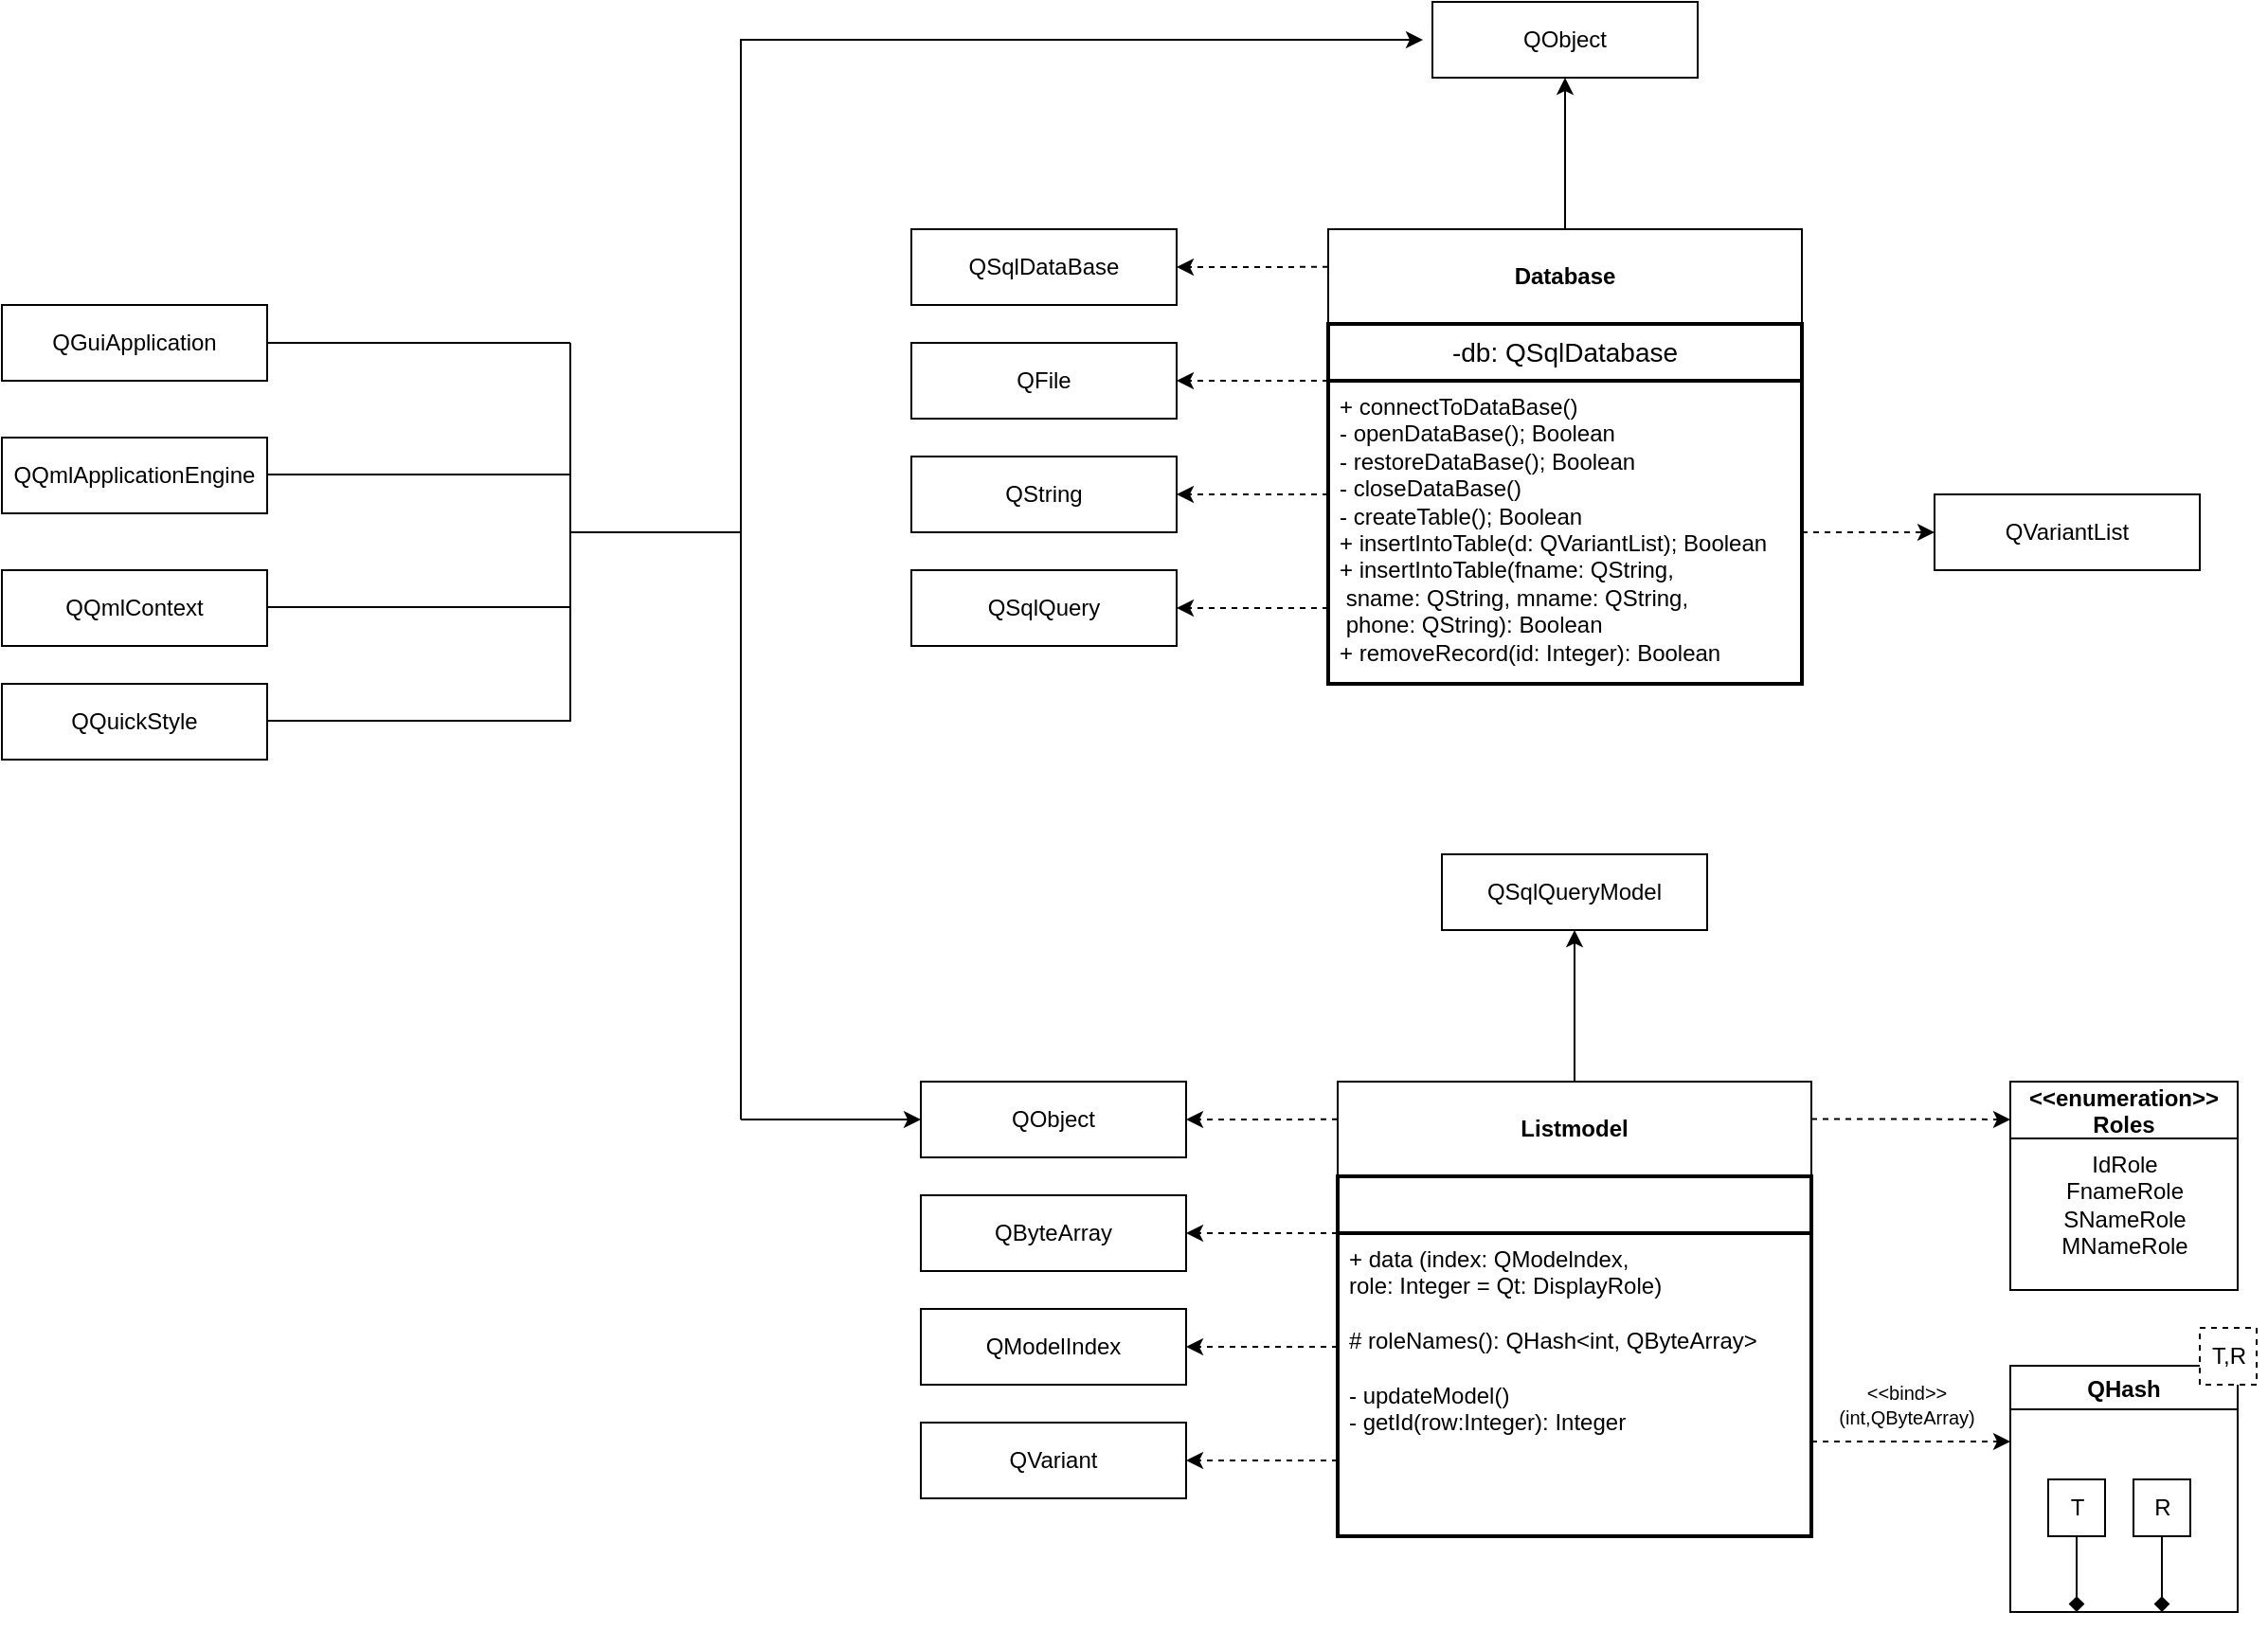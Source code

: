 <mxfile version="24.7.17">
  <diagram name="Page-1" id="a9B3DJH5q05Wo2-UygEk">
    <mxGraphModel dx="2284" dy="836" grid="1" gridSize="10" guides="1" tooltips="1" connect="1" arrows="1" fold="1" page="1" pageScale="1" pageWidth="850" pageHeight="1100" math="0" shadow="0">
      <root>
        <mxCell id="0" />
        <mxCell id="1" parent="0" />
        <mxCell id="9uFz5dSEcxoy_Nbv13IU-5" value="Database" style="swimlane;whiteSpace=wrap;html=1;startSize=50;" parent="1" vertex="1">
          <mxGeometry x="240" y="280" width="250" height="240" as="geometry" />
        </mxCell>
        <mxCell id="9uFz5dSEcxoy_Nbv13IU-6" value="-db: QSqlDatabase" style="swimlane;childLayout=stackLayout;horizontal=1;startSize=30;horizontalStack=0;rounded=1;fontSize=14;fontStyle=0;strokeWidth=2;resizeParent=0;resizeLast=1;shadow=0;dashed=0;align=center;arcSize=0;whiteSpace=wrap;html=1;" parent="9uFz5dSEcxoy_Nbv13IU-5" vertex="1">
          <mxGeometry y="50" width="250" height="190" as="geometry" />
        </mxCell>
        <mxCell id="9uFz5dSEcxoy_Nbv13IU-7" value="+ connectToDataBase()&lt;br&gt;- openDataBase(); Boolean&lt;br&gt;- restoreDataBase(); Boolean&lt;div&gt;- closeDataBase()&lt;/div&gt;&lt;div&gt;- createTable(); Boolean&lt;/div&gt;&lt;div&gt;+ insertIntoTable(d: QVariantList); Boolean&lt;/div&gt;&lt;div&gt;+ insertIntoTable(fname: QString,&amp;nbsp;&lt;/div&gt;&lt;div&gt;&amp;nbsp;sname: QString, mname: QString,&lt;/div&gt;&lt;div&gt;&amp;nbsp;phone: QString): Boolean&lt;/div&gt;&lt;div&gt;+ removeRecord(id: Integer): Boolean&lt;/div&gt;" style="align=left;strokeColor=none;fillColor=none;spacingLeft=4;fontSize=12;verticalAlign=top;resizable=0;rotatable=0;part=1;html=1;" parent="9uFz5dSEcxoy_Nbv13IU-6" vertex="1">
          <mxGeometry y="30" width="250" height="160" as="geometry" />
        </mxCell>
        <mxCell id="9uFz5dSEcxoy_Nbv13IU-11" value="QObject" style="rounded=0;whiteSpace=wrap;html=1;" parent="1" vertex="1">
          <mxGeometry x="295" y="160" width="140" height="40" as="geometry" />
        </mxCell>
        <mxCell id="9uFz5dSEcxoy_Nbv13IU-12" style="edgeStyle=orthogonalEdgeStyle;rounded=0;orthogonalLoop=1;jettySize=auto;html=1;" parent="1" edge="1">
          <mxGeometry relative="1" as="geometry">
            <mxPoint x="365" y="200" as="targetPoint" />
            <mxPoint x="365" y="280" as="sourcePoint" />
          </mxGeometry>
        </mxCell>
        <mxCell id="9uFz5dSEcxoy_Nbv13IU-13" value="" style="endArrow=classic;html=1;rounded=0;exitX=0;exitY=0.083;exitDx=0;exitDy=0;exitPerimeter=0;dashed=1;" parent="1" source="9uFz5dSEcxoy_Nbv13IU-5" edge="1">
          <mxGeometry width="50" height="50" relative="1" as="geometry">
            <mxPoint x="238" y="300" as="sourcePoint" />
            <mxPoint x="160" y="300" as="targetPoint" />
          </mxGeometry>
        </mxCell>
        <mxCell id="9uFz5dSEcxoy_Nbv13IU-14" value="QSqlDataBase" style="rounded=0;whiteSpace=wrap;html=1;" parent="1" vertex="1">
          <mxGeometry x="20" y="280" width="140" height="40" as="geometry" />
        </mxCell>
        <mxCell id="9uFz5dSEcxoy_Nbv13IU-15" value="" style="endArrow=classic;html=1;rounded=0;exitX=0;exitY=0.083;exitDx=0;exitDy=0;exitPerimeter=0;dashed=1;" parent="1" edge="1">
          <mxGeometry width="50" height="50" relative="1" as="geometry">
            <mxPoint x="240" y="360" as="sourcePoint" />
            <mxPoint x="160" y="360" as="targetPoint" />
          </mxGeometry>
        </mxCell>
        <mxCell id="9uFz5dSEcxoy_Nbv13IU-16" value="QFile" style="rounded=0;whiteSpace=wrap;html=1;" parent="1" vertex="1">
          <mxGeometry x="20" y="340" width="140" height="40" as="geometry" />
        </mxCell>
        <mxCell id="9uFz5dSEcxoy_Nbv13IU-17" value="" style="endArrow=classic;html=1;rounded=0;exitX=0;exitY=0.083;exitDx=0;exitDy=0;exitPerimeter=0;dashed=1;" parent="1" edge="1">
          <mxGeometry width="50" height="50" relative="1" as="geometry">
            <mxPoint x="240" y="420" as="sourcePoint" />
            <mxPoint x="160" y="420" as="targetPoint" />
          </mxGeometry>
        </mxCell>
        <mxCell id="9uFz5dSEcxoy_Nbv13IU-18" value="QString" style="rounded=0;whiteSpace=wrap;html=1;" parent="1" vertex="1">
          <mxGeometry x="20" y="400" width="140" height="40" as="geometry" />
        </mxCell>
        <mxCell id="9uFz5dSEcxoy_Nbv13IU-19" value="" style="endArrow=classic;html=1;rounded=0;exitX=0;exitY=0.083;exitDx=0;exitDy=0;exitPerimeter=0;dashed=1;" parent="1" edge="1">
          <mxGeometry width="50" height="50" relative="1" as="geometry">
            <mxPoint x="240" y="480" as="sourcePoint" />
            <mxPoint x="160" y="480" as="targetPoint" />
          </mxGeometry>
        </mxCell>
        <mxCell id="9uFz5dSEcxoy_Nbv13IU-20" value="QSqlQuery" style="rounded=0;whiteSpace=wrap;html=1;" parent="1" vertex="1">
          <mxGeometry x="20" y="460" width="140" height="40" as="geometry" />
        </mxCell>
        <mxCell id="9uFz5dSEcxoy_Nbv13IU-21" value="" style="endArrow=classic;html=1;rounded=0;exitX=1;exitY=0.5;exitDx=0;exitDy=0;dashed=1;" parent="1" source="9uFz5dSEcxoy_Nbv13IU-7" edge="1">
          <mxGeometry width="50" height="50" relative="1" as="geometry">
            <mxPoint x="580" y="440" as="sourcePoint" />
            <mxPoint x="560" y="440" as="targetPoint" />
            <Array as="points">
              <mxPoint x="540" y="440" />
            </Array>
          </mxGeometry>
        </mxCell>
        <mxCell id="9uFz5dSEcxoy_Nbv13IU-22" value="QVariantList" style="rounded=0;whiteSpace=wrap;html=1;" parent="1" vertex="1">
          <mxGeometry x="560" y="420" width="140" height="40" as="geometry" />
        </mxCell>
        <mxCell id="9uFz5dSEcxoy_Nbv13IU-23" value="Listmodel" style="swimlane;whiteSpace=wrap;html=1;startSize=50;" parent="1" vertex="1">
          <mxGeometry x="245" y="730" width="250" height="240" as="geometry" />
        </mxCell>
        <mxCell id="9uFz5dSEcxoy_Nbv13IU-24" value="" style="swimlane;childLayout=stackLayout;horizontal=1;startSize=30;horizontalStack=0;rounded=1;fontSize=14;fontStyle=0;strokeWidth=2;resizeParent=0;resizeLast=1;shadow=0;dashed=0;align=center;arcSize=0;whiteSpace=wrap;html=1;" parent="9uFz5dSEcxoy_Nbv13IU-23" vertex="1">
          <mxGeometry y="50" width="250" height="190" as="geometry" />
        </mxCell>
        <mxCell id="9uFz5dSEcxoy_Nbv13IU-25" value="+ data (index: QModelndex,&amp;nbsp;&lt;div&gt;role: Integer = Qt: DisplayRole)&lt;/div&gt;&lt;div&gt;&lt;br&gt;&lt;/div&gt;&lt;div&gt;# roleNames(): QHash&amp;lt;int, QByteArray&amp;gt;&lt;/div&gt;&lt;div&gt;&lt;br&gt;&lt;/div&gt;&lt;div&gt;- updateModel()&lt;/div&gt;&lt;div&gt;- getId(row:Integer): Integer&lt;/div&gt;" style="align=left;strokeColor=none;fillColor=none;spacingLeft=4;fontSize=12;verticalAlign=top;resizable=0;rotatable=0;part=1;html=1;" parent="9uFz5dSEcxoy_Nbv13IU-24" vertex="1">
          <mxGeometry y="30" width="250" height="160" as="geometry" />
        </mxCell>
        <mxCell id="9uFz5dSEcxoy_Nbv13IU-26" value="QSqlQueryModel" style="rounded=0;whiteSpace=wrap;html=1;" parent="1" vertex="1">
          <mxGeometry x="300" y="610" width="140" height="40" as="geometry" />
        </mxCell>
        <mxCell id="9uFz5dSEcxoy_Nbv13IU-27" style="edgeStyle=orthogonalEdgeStyle;rounded=0;orthogonalLoop=1;jettySize=auto;html=1;" parent="1" edge="1">
          <mxGeometry relative="1" as="geometry">
            <mxPoint x="370" y="650" as="targetPoint" />
            <mxPoint x="370" y="730" as="sourcePoint" />
          </mxGeometry>
        </mxCell>
        <mxCell id="9uFz5dSEcxoy_Nbv13IU-28" value="" style="endArrow=classic;html=1;rounded=0;exitX=0;exitY=0.083;exitDx=0;exitDy=0;exitPerimeter=0;dashed=1;" parent="1" source="9uFz5dSEcxoy_Nbv13IU-23" edge="1">
          <mxGeometry width="50" height="50" relative="1" as="geometry">
            <mxPoint x="243" y="750" as="sourcePoint" />
            <mxPoint x="165" y="750" as="targetPoint" />
          </mxGeometry>
        </mxCell>
        <mxCell id="9uFz5dSEcxoy_Nbv13IU-29" value="QObject" style="rounded=0;whiteSpace=wrap;html=1;" parent="1" vertex="1">
          <mxGeometry x="25" y="730" width="140" height="40" as="geometry" />
        </mxCell>
        <mxCell id="9uFz5dSEcxoy_Nbv13IU-30" value="" style="endArrow=classic;html=1;rounded=0;exitX=0;exitY=0.083;exitDx=0;exitDy=0;exitPerimeter=0;dashed=1;" parent="1" edge="1">
          <mxGeometry width="50" height="50" relative="1" as="geometry">
            <mxPoint x="245" y="810" as="sourcePoint" />
            <mxPoint x="165" y="810" as="targetPoint" />
          </mxGeometry>
        </mxCell>
        <mxCell id="9uFz5dSEcxoy_Nbv13IU-31" value="QByteArray" style="rounded=0;whiteSpace=wrap;html=1;" parent="1" vertex="1">
          <mxGeometry x="25" y="790" width="140" height="40" as="geometry" />
        </mxCell>
        <mxCell id="9uFz5dSEcxoy_Nbv13IU-32" value="" style="endArrow=classic;html=1;rounded=0;exitX=0;exitY=0.083;exitDx=0;exitDy=0;exitPerimeter=0;dashed=1;" parent="1" edge="1">
          <mxGeometry width="50" height="50" relative="1" as="geometry">
            <mxPoint x="245" y="870" as="sourcePoint" />
            <mxPoint x="165" y="870" as="targetPoint" />
          </mxGeometry>
        </mxCell>
        <mxCell id="9uFz5dSEcxoy_Nbv13IU-33" value="QModelIndex" style="rounded=0;whiteSpace=wrap;html=1;" parent="1" vertex="1">
          <mxGeometry x="25" y="850" width="140" height="40" as="geometry" />
        </mxCell>
        <mxCell id="9uFz5dSEcxoy_Nbv13IU-34" value="" style="endArrow=classic;html=1;rounded=0;exitX=0;exitY=0.083;exitDx=0;exitDy=0;exitPerimeter=0;dashed=1;" parent="1" edge="1">
          <mxGeometry width="50" height="50" relative="1" as="geometry">
            <mxPoint x="245" y="930" as="sourcePoint" />
            <mxPoint x="165" y="930" as="targetPoint" />
          </mxGeometry>
        </mxCell>
        <mxCell id="9uFz5dSEcxoy_Nbv13IU-35" value="QVariant" style="rounded=0;whiteSpace=wrap;html=1;" parent="1" vertex="1">
          <mxGeometry x="25" y="910" width="140" height="40" as="geometry" />
        </mxCell>
        <mxCell id="9uFz5dSEcxoy_Nbv13IU-38" value="" style="endArrow=classic;html=1;rounded=0;exitX=1;exitY=0.5;exitDx=0;exitDy=0;dashed=1;entryX=0;entryY=0.182;entryDx=0;entryDy=0;entryPerimeter=0;" parent="1" target="9uFz5dSEcxoy_Nbv13IU-45" edge="1">
          <mxGeometry width="50" height="50" relative="1" as="geometry">
            <mxPoint x="495" y="749.71" as="sourcePoint" />
            <mxPoint x="560" y="750" as="targetPoint" />
            <Array as="points">
              <mxPoint x="545" y="749.71" />
            </Array>
          </mxGeometry>
        </mxCell>
        <mxCell id="9uFz5dSEcxoy_Nbv13IU-45" value="&lt;&lt;enumeration&gt;&gt;&#xa;Roles" style="swimlane;startSize=30;" parent="1" vertex="1">
          <mxGeometry x="600" y="730" width="120" height="110" as="geometry" />
        </mxCell>
        <mxCell id="9uFz5dSEcxoy_Nbv13IU-46" value="IdRole&lt;div&gt;FnameRole&lt;/div&gt;&lt;div&gt;SNameRole&lt;/div&gt;&lt;div&gt;MNameRole&lt;/div&gt;" style="text;html=1;align=center;verticalAlign=middle;resizable=0;points=[];autosize=1;strokeColor=none;fillColor=none;" parent="9uFz5dSEcxoy_Nbv13IU-45" vertex="1">
          <mxGeometry x="15" y="30" width="90" height="70" as="geometry" />
        </mxCell>
        <mxCell id="9uFz5dSEcxoy_Nbv13IU-47" value="" style="endArrow=classic;html=1;rounded=0;exitX=1;exitY=0.5;exitDx=0;exitDy=0;dashed=1;" parent="1" edge="1">
          <mxGeometry width="50" height="50" relative="1" as="geometry">
            <mxPoint x="495" y="920" as="sourcePoint" />
            <mxPoint x="600" y="920" as="targetPoint" />
            <Array as="points">
              <mxPoint x="545" y="920" />
            </Array>
          </mxGeometry>
        </mxCell>
        <mxCell id="9uFz5dSEcxoy_Nbv13IU-48" value="&lt;font style=&quot;font-size: 10px;&quot;&gt;&amp;lt;&amp;lt;bind&amp;gt;&amp;gt;&lt;/font&gt;&lt;div style=&quot;font-size: 10px;&quot;&gt;&lt;font style=&quot;font-size: 10px;&quot;&gt;(int,QByteArray)&lt;/font&gt;&lt;/div&gt;" style="text;html=1;align=center;verticalAlign=middle;resizable=0;points=[];autosize=1;strokeColor=none;fillColor=none;" parent="1" vertex="1">
          <mxGeometry x="495" y="880" width="100" height="40" as="geometry" />
        </mxCell>
        <mxCell id="9uFz5dSEcxoy_Nbv13IU-49" value="QHash" style="swimlane;" parent="1" vertex="1">
          <mxGeometry x="600" y="880" width="120" height="130" as="geometry" />
        </mxCell>
        <mxCell id="9uFz5dSEcxoy_Nbv13IU-53" value="" style="verticalLabelPosition=bottom;verticalAlign=top;html=1;shape=mxgraph.basic.rect;fillColor2=none;strokeWidth=1;size=15;indent=5;" parent="9uFz5dSEcxoy_Nbv13IU-49" vertex="1">
          <mxGeometry x="20" y="60" width="30" height="30" as="geometry" />
        </mxCell>
        <mxCell id="9uFz5dSEcxoy_Nbv13IU-59" style="edgeStyle=orthogonalEdgeStyle;rounded=0;orthogonalLoop=1;jettySize=auto;html=1;endArrow=diamond;endFill=1;" parent="9uFz5dSEcxoy_Nbv13IU-49" source="9uFz5dSEcxoy_Nbv13IU-54" edge="1">
          <mxGeometry relative="1" as="geometry">
            <mxPoint x="35" y="130" as="targetPoint" />
          </mxGeometry>
        </mxCell>
        <mxCell id="9uFz5dSEcxoy_Nbv13IU-54" value="T" style="text;html=1;align=center;verticalAlign=middle;resizable=0;points=[];autosize=1;strokeColor=none;fillColor=none;" parent="9uFz5dSEcxoy_Nbv13IU-49" vertex="1">
          <mxGeometry x="20" y="60" width="30" height="30" as="geometry" />
        </mxCell>
        <mxCell id="9uFz5dSEcxoy_Nbv13IU-55" value="" style="verticalLabelPosition=bottom;verticalAlign=top;html=1;shape=mxgraph.basic.rect;fillColor2=none;strokeWidth=1;size=15;indent=5;" parent="9uFz5dSEcxoy_Nbv13IU-49" vertex="1">
          <mxGeometry x="65" y="60" width="30" height="30" as="geometry" />
        </mxCell>
        <mxCell id="9uFz5dSEcxoy_Nbv13IU-57" style="edgeStyle=orthogonalEdgeStyle;rounded=0;orthogonalLoop=1;jettySize=auto;html=1;endArrow=diamond;endFill=1;" parent="9uFz5dSEcxoy_Nbv13IU-49" source="9uFz5dSEcxoy_Nbv13IU-56" edge="1">
          <mxGeometry relative="1" as="geometry">
            <mxPoint x="80" y="130" as="targetPoint" />
          </mxGeometry>
        </mxCell>
        <mxCell id="9uFz5dSEcxoy_Nbv13IU-56" value="R" style="text;html=1;align=center;verticalAlign=middle;resizable=0;points=[];autosize=1;strokeColor=none;fillColor=none;" parent="9uFz5dSEcxoy_Nbv13IU-49" vertex="1">
          <mxGeometry x="65" y="60" width="30" height="30" as="geometry" />
        </mxCell>
        <mxCell id="9uFz5dSEcxoy_Nbv13IU-50" value="" style="verticalLabelPosition=bottom;verticalAlign=top;html=1;shape=mxgraph.basic.rect;fillColor2=none;strokeWidth=1;size=15;indent=5;dashed=1;" parent="1" vertex="1">
          <mxGeometry x="700" y="860" width="30" height="30" as="geometry" />
        </mxCell>
        <mxCell id="9uFz5dSEcxoy_Nbv13IU-51" value="T,R" style="text;html=1;align=center;verticalAlign=middle;resizable=0;points=[];autosize=1;strokeColor=none;fillColor=none;" parent="1" vertex="1">
          <mxGeometry x="695" y="860" width="40" height="30" as="geometry" />
        </mxCell>
        <mxCell id="UY_qlJcPASjAY0xNVeqQ-2" value="&lt;span style=&quot;text-align: left;&quot;&gt;QGuiApplication&lt;/span&gt;" style="rounded=0;whiteSpace=wrap;html=1;" vertex="1" parent="1">
          <mxGeometry x="-460" y="320" width="140" height="40" as="geometry" />
        </mxCell>
        <mxCell id="UY_qlJcPASjAY0xNVeqQ-3" value="&lt;span style=&quot;text-align: left;&quot;&gt;QQuickStyle&lt;/span&gt;" style="rounded=0;whiteSpace=wrap;html=1;" vertex="1" parent="1">
          <mxGeometry x="-460" y="520" width="140" height="40" as="geometry" />
        </mxCell>
        <mxCell id="UY_qlJcPASjAY0xNVeqQ-4" value="&lt;span style=&quot;text-align: left;&quot;&gt;QQmlContext&lt;/span&gt;" style="rounded=0;whiteSpace=wrap;html=1;" vertex="1" parent="1">
          <mxGeometry x="-460" y="460" width="140" height="40" as="geometry" />
        </mxCell>
        <mxCell id="UY_qlJcPASjAY0xNVeqQ-5" value="&lt;span style=&quot;text-align: left;&quot;&gt;QQmlApplicationEngine&lt;/span&gt;" style="rounded=0;whiteSpace=wrap;html=1;" vertex="1" parent="1">
          <mxGeometry x="-460" y="390" width="140" height="40" as="geometry" />
        </mxCell>
        <mxCell id="UY_qlJcPASjAY0xNVeqQ-11" value="" style="endArrow=none;html=1;rounded=0;exitX=1;exitY=0.5;exitDx=0;exitDy=0;" edge="1" parent="1" source="UY_qlJcPASjAY0xNVeqQ-2">
          <mxGeometry width="50" height="50" relative="1" as="geometry">
            <mxPoint x="100" y="590" as="sourcePoint" />
            <mxPoint x="-160" y="340" as="targetPoint" />
          </mxGeometry>
        </mxCell>
        <mxCell id="UY_qlJcPASjAY0xNVeqQ-12" value="" style="endArrow=none;html=1;rounded=0;exitX=1;exitY=0.5;exitDx=0;exitDy=0;" edge="1" parent="1">
          <mxGeometry width="50" height="50" relative="1" as="geometry">
            <mxPoint x="-320" y="409.5" as="sourcePoint" />
            <mxPoint x="-160" y="409.5" as="targetPoint" />
          </mxGeometry>
        </mxCell>
        <mxCell id="UY_qlJcPASjAY0xNVeqQ-13" value="" style="endArrow=none;html=1;rounded=0;exitX=1;exitY=0.5;exitDx=0;exitDy=0;" edge="1" parent="1">
          <mxGeometry width="50" height="50" relative="1" as="geometry">
            <mxPoint x="-320" y="479.5" as="sourcePoint" />
            <mxPoint x="-160" y="479.5" as="targetPoint" />
          </mxGeometry>
        </mxCell>
        <mxCell id="UY_qlJcPASjAY0xNVeqQ-14" value="" style="endArrow=none;html=1;rounded=0;exitX=1;exitY=0.5;exitDx=0;exitDy=0;" edge="1" parent="1">
          <mxGeometry width="50" height="50" relative="1" as="geometry">
            <mxPoint x="-320" y="539.5" as="sourcePoint" />
            <mxPoint x="-160" y="539.5" as="targetPoint" />
          </mxGeometry>
        </mxCell>
        <mxCell id="UY_qlJcPASjAY0xNVeqQ-15" value="" style="endArrow=none;html=1;rounded=0;" edge="1" parent="1">
          <mxGeometry width="50" height="50" relative="1" as="geometry">
            <mxPoint x="-160" y="540" as="sourcePoint" />
            <mxPoint x="-160" y="340" as="targetPoint" />
          </mxGeometry>
        </mxCell>
        <mxCell id="UY_qlJcPASjAY0xNVeqQ-18" value="" style="endArrow=classic;html=1;rounded=0;edgeStyle=orthogonalEdgeStyle;" edge="1" parent="1">
          <mxGeometry width="50" height="50" relative="1" as="geometry">
            <mxPoint x="-160" y="440" as="sourcePoint" />
            <mxPoint x="290" y="180" as="targetPoint" />
            <Array as="points">
              <mxPoint x="-70" y="440" />
              <mxPoint x="-70" y="180" />
            </Array>
          </mxGeometry>
        </mxCell>
        <mxCell id="UY_qlJcPASjAY0xNVeqQ-19" value="" style="endArrow=none;html=1;rounded=0;" edge="1" parent="1">
          <mxGeometry width="50" height="50" relative="1" as="geometry">
            <mxPoint x="-70" y="750" as="sourcePoint" />
            <mxPoint x="-70" y="440" as="targetPoint" />
          </mxGeometry>
        </mxCell>
        <mxCell id="UY_qlJcPASjAY0xNVeqQ-20" value="" style="endArrow=classic;html=1;rounded=0;entryX=0;entryY=0.5;entryDx=0;entryDy=0;" edge="1" parent="1" target="9uFz5dSEcxoy_Nbv13IU-29">
          <mxGeometry width="50" height="50" relative="1" as="geometry">
            <mxPoint x="-70" y="750" as="sourcePoint" />
            <mxPoint x="150" y="540" as="targetPoint" />
          </mxGeometry>
        </mxCell>
      </root>
    </mxGraphModel>
  </diagram>
</mxfile>
